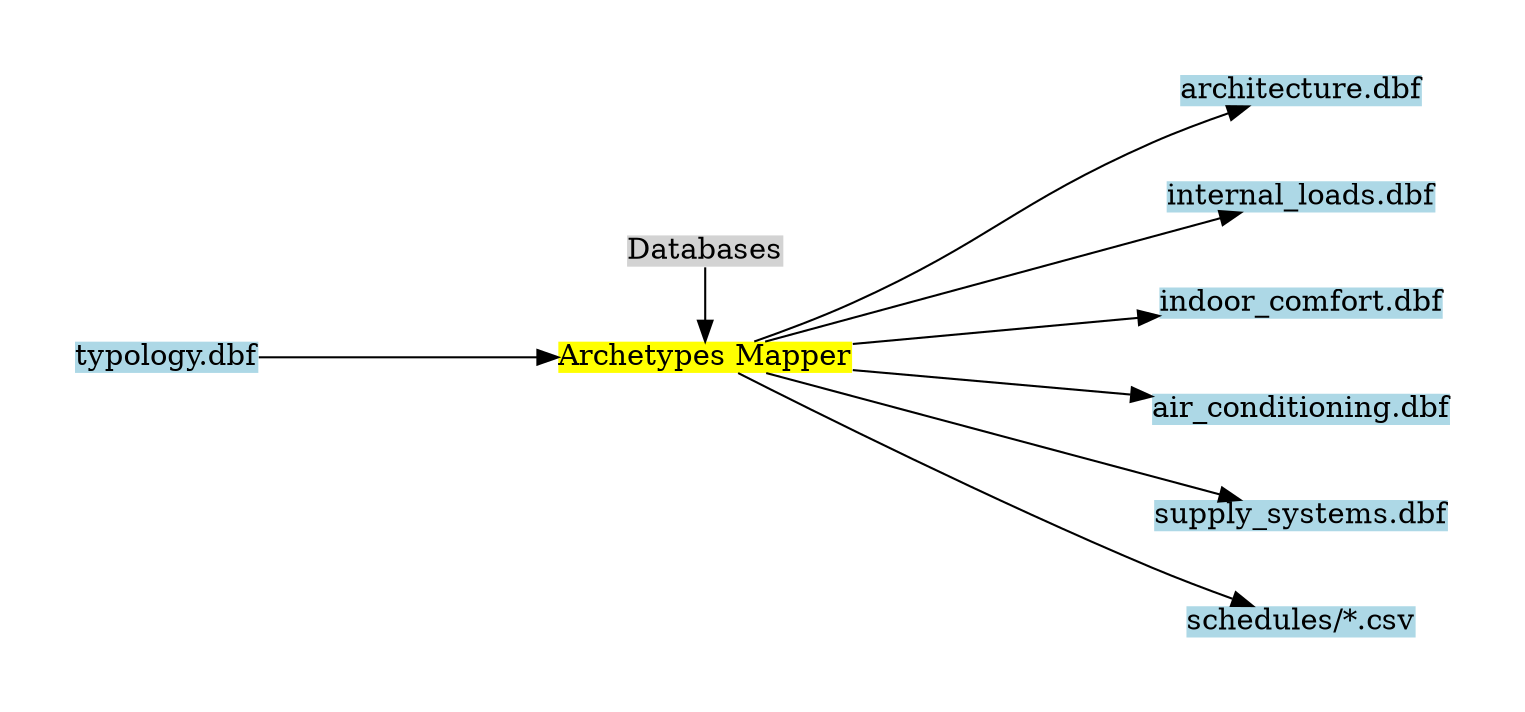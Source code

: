 digraph archetypes_mapper {
    graph [pad="0.5", nodesep="0.5", ranksep="2"];
    node [shape=plain];
    rankdir=LR;


    typology [fillcolor=lightblue, style=filled, label="typology.dbf"];

    subgraph outputs {
        node [fillcolor=lightblue, style=filled];
        
        architecture[label="architecture.dbf"];
        internal_loads[label="internal_loads.dbf"];
        indoor_comfort[label="indoor_comfort.dbf"];
        air_conditioning_systems[label="air_conditioning.dbf"];
        supply_systems[label="supply_systems.dbf"];
        schedules[label="schedules/*.csv"];
    }

    { 
        rank=same;
        archetypes_mapper[fillcolor=yellow, style=filled, label="Archetypes Mapper"];
        databases[fillcolor=lightgrey, style=filled, label="Databases"];
        databases -> archetypes_mapper
    }

    typology -> archetypes_mapper;

    archetypes_mapper -> architecture;
    archetypes_mapper -> internal_loads;
    archetypes_mapper -> indoor_comfort;
    archetypes_mapper -> air_conditioning_systems;
    archetypes_mapper -> supply_systems;
    archetypes_mapper -> schedules;
}